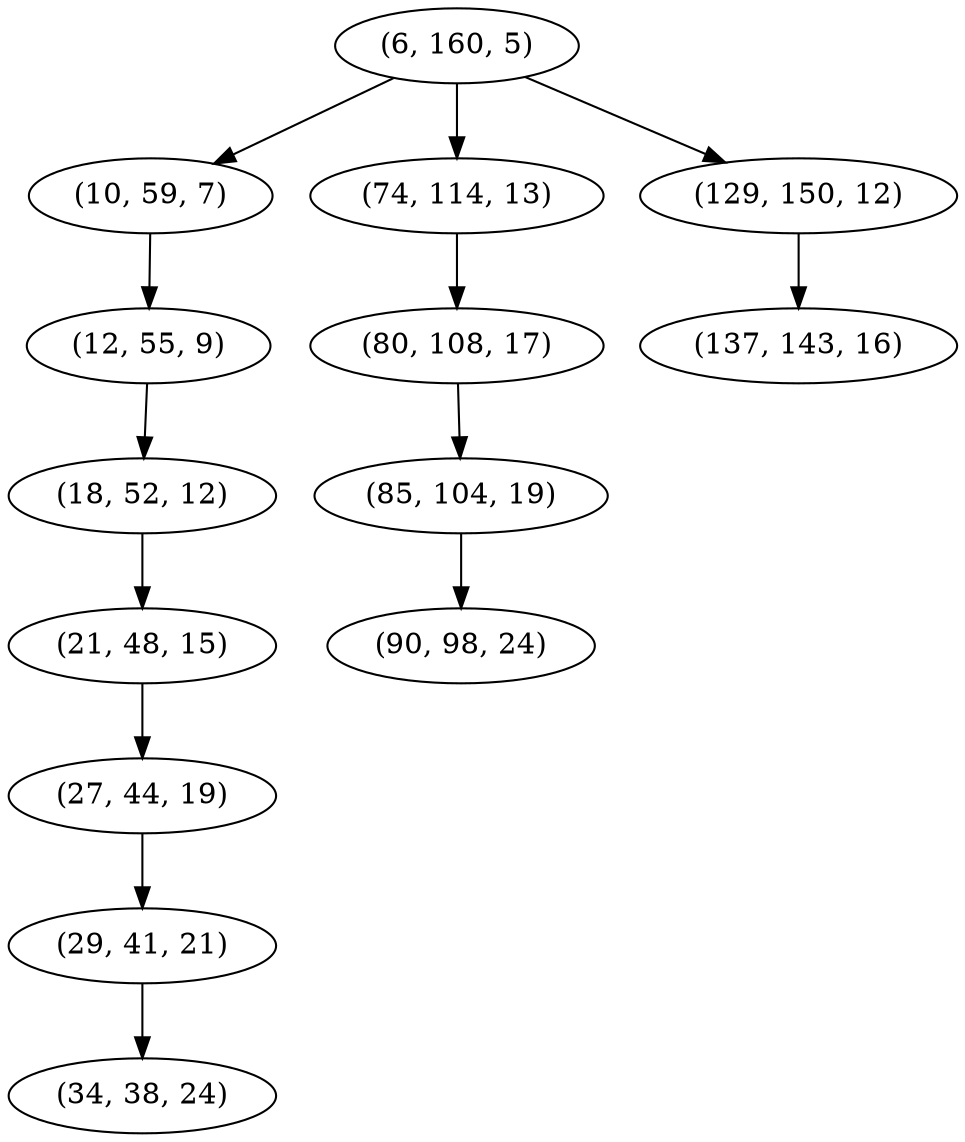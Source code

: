 digraph tree {
    "(6, 160, 5)";
    "(10, 59, 7)";
    "(12, 55, 9)";
    "(18, 52, 12)";
    "(21, 48, 15)";
    "(27, 44, 19)";
    "(29, 41, 21)";
    "(34, 38, 24)";
    "(74, 114, 13)";
    "(80, 108, 17)";
    "(85, 104, 19)";
    "(90, 98, 24)";
    "(129, 150, 12)";
    "(137, 143, 16)";
    "(6, 160, 5)" -> "(10, 59, 7)";
    "(6, 160, 5)" -> "(74, 114, 13)";
    "(6, 160, 5)" -> "(129, 150, 12)";
    "(10, 59, 7)" -> "(12, 55, 9)";
    "(12, 55, 9)" -> "(18, 52, 12)";
    "(18, 52, 12)" -> "(21, 48, 15)";
    "(21, 48, 15)" -> "(27, 44, 19)";
    "(27, 44, 19)" -> "(29, 41, 21)";
    "(29, 41, 21)" -> "(34, 38, 24)";
    "(74, 114, 13)" -> "(80, 108, 17)";
    "(80, 108, 17)" -> "(85, 104, 19)";
    "(85, 104, 19)" -> "(90, 98, 24)";
    "(129, 150, 12)" -> "(137, 143, 16)";
}
